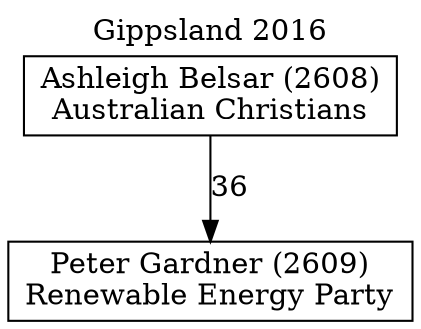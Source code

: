 // House preference flow
digraph "Peter Gardner (2609)_Gippsland_2016" {
	graph [label="Gippsland 2016" labelloc=t mclimit=10]
	node [shape=box]
	"Peter Gardner (2609)" [label="Peter Gardner (2609)
Renewable Energy Party"]
	"Ashleigh Belsar (2608)" [label="Ashleigh Belsar (2608)
Australian Christians"]
	"Ashleigh Belsar (2608)" -> "Peter Gardner (2609)" [label=36]
}
